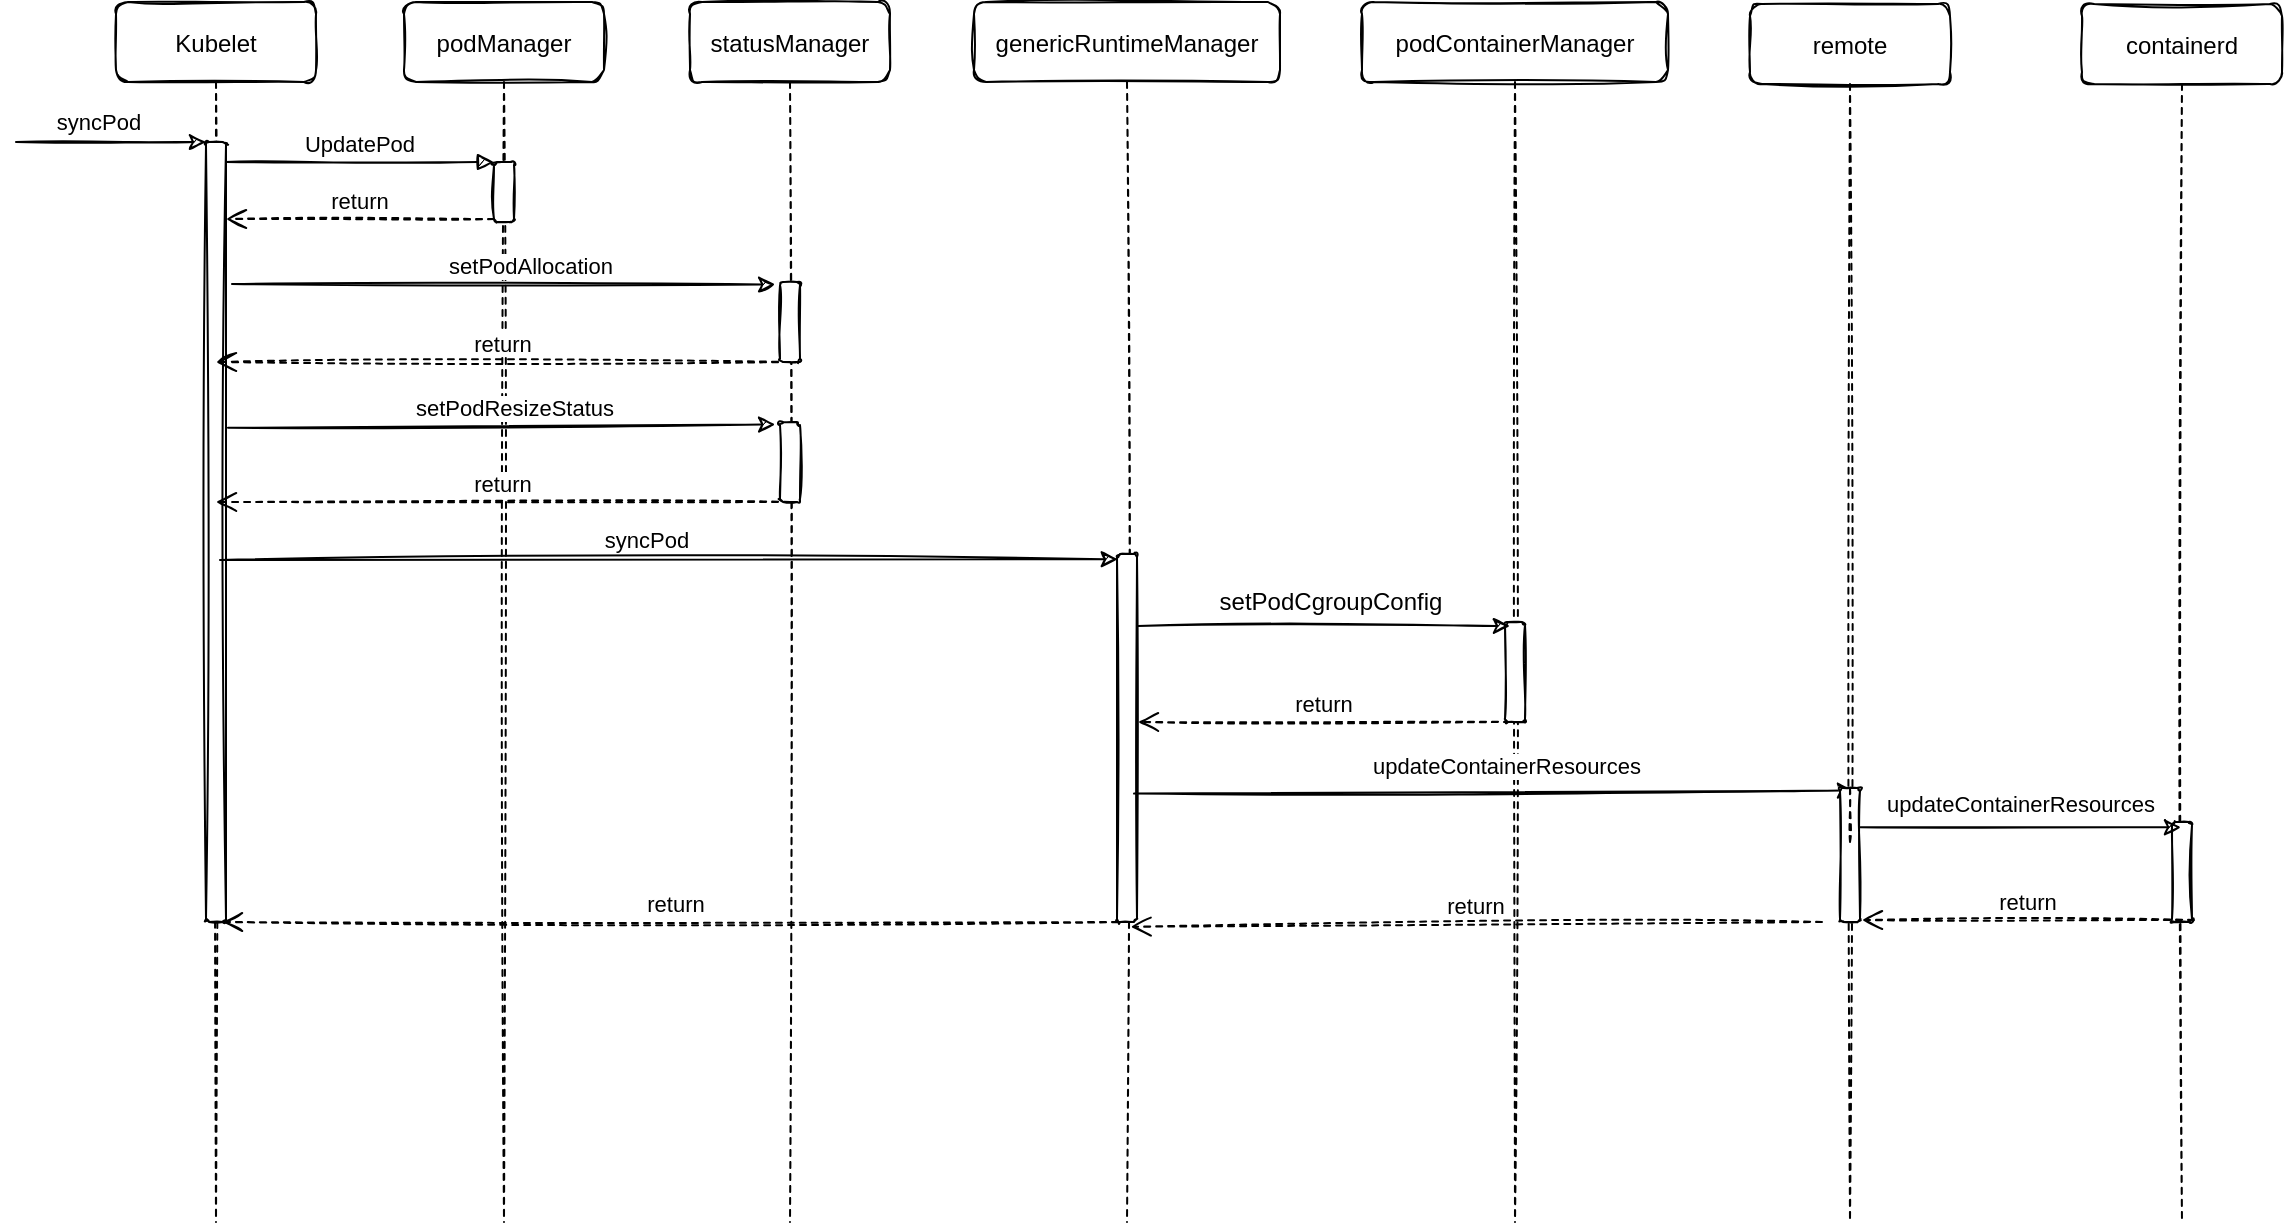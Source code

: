 <mxfile version="15.5.0" type="github">
  <diagram id="kgpKYQtTHZ0yAKxKKP6v" name="Page-1">
    <mxGraphModel dx="1422" dy="794" grid="1" gridSize="10" guides="1" tooltips="1" connect="1" arrows="1" fold="1" page="1" pageScale="1" pageWidth="850" pageHeight="1100" math="0" shadow="0">
      <root>
        <mxCell id="0" />
        <mxCell id="1" parent="0" />
        <mxCell id="3nuBFxr9cyL0pnOWT2aG-1" value="Kubelet" style="shape=umlLifeline;perimeter=lifelinePerimeter;container=1;collapsible=0;recursiveResize=0;shadow=0;strokeWidth=1;rounded=1;sketch=1;" parent="1" vertex="1">
          <mxGeometry x="93" y="80" width="100" height="610" as="geometry" />
        </mxCell>
        <mxCell id="3nuBFxr9cyL0pnOWT2aG-2" value="" style="points=[];perimeter=orthogonalPerimeter;shadow=0;strokeWidth=1;rounded=1;sketch=1;" parent="3nuBFxr9cyL0pnOWT2aG-1" vertex="1">
          <mxGeometry x="45" y="70" width="10" height="390" as="geometry" />
        </mxCell>
        <mxCell id="mIXVUf0EgtsAIi1GxRL5-1" value="" style="endArrow=classic;html=1;sketch=1;" parent="3nuBFxr9cyL0pnOWT2aG-1" edge="1">
          <mxGeometry width="50" height="50" relative="1" as="geometry">
            <mxPoint x="-50" y="70" as="sourcePoint" />
            <mxPoint x="45" y="70" as="targetPoint" />
          </mxGeometry>
        </mxCell>
        <mxCell id="mIXVUf0EgtsAIi1GxRL5-2" value="syncPod" style="edgeLabel;html=1;align=center;verticalAlign=middle;resizable=0;points=[];rounded=1;sketch=1;" parent="mIXVUf0EgtsAIi1GxRL5-1" vertex="1" connectable="0">
          <mxGeometry x="-0.145" y="1" relative="1" as="geometry">
            <mxPoint y="-9" as="offset" />
          </mxGeometry>
        </mxCell>
        <mxCell id="3nuBFxr9cyL0pnOWT2aG-5" value="podManager" style="shape=umlLifeline;perimeter=lifelinePerimeter;container=1;collapsible=0;recursiveResize=0;shadow=0;strokeWidth=1;rounded=1;sketch=1;" parent="1" vertex="1">
          <mxGeometry x="237" y="80" width="100" height="610" as="geometry" />
        </mxCell>
        <mxCell id="3nuBFxr9cyL0pnOWT2aG-6" value="" style="points=[];perimeter=orthogonalPerimeter;shadow=0;strokeWidth=1;rounded=1;sketch=1;" parent="3nuBFxr9cyL0pnOWT2aG-5" vertex="1">
          <mxGeometry x="45" y="80" width="10" height="30" as="geometry" />
        </mxCell>
        <mxCell id="3nuBFxr9cyL0pnOWT2aG-7" value="return" style="verticalAlign=bottom;endArrow=open;dashed=1;endSize=8;exitX=0;exitY=0.95;shadow=0;strokeWidth=1;sketch=1;" parent="1" source="3nuBFxr9cyL0pnOWT2aG-6" target="3nuBFxr9cyL0pnOWT2aG-2" edge="1">
          <mxGeometry relative="1" as="geometry">
            <mxPoint x="230" y="236" as="targetPoint" />
          </mxGeometry>
        </mxCell>
        <mxCell id="3nuBFxr9cyL0pnOWT2aG-8" value="UpdatePod" style="verticalAlign=bottom;endArrow=block;entryX=0;entryY=0;shadow=0;strokeWidth=1;sketch=1;" parent="1" source="3nuBFxr9cyL0pnOWT2aG-2" target="3nuBFxr9cyL0pnOWT2aG-6" edge="1">
          <mxGeometry relative="1" as="geometry">
            <mxPoint x="230" y="160" as="sourcePoint" />
          </mxGeometry>
        </mxCell>
        <mxCell id="mIXVUf0EgtsAIi1GxRL5-3" value="statusManager" style="shape=umlLifeline;perimeter=lifelinePerimeter;container=1;collapsible=0;recursiveResize=0;shadow=0;strokeWidth=1;rounded=1;sketch=1;" parent="1" vertex="1">
          <mxGeometry x="380" y="80" width="100" height="610" as="geometry" />
        </mxCell>
        <mxCell id="mIXVUf0EgtsAIi1GxRL5-4" value="" style="points=[];perimeter=orthogonalPerimeter;shadow=0;strokeWidth=1;rounded=1;sketch=1;" parent="mIXVUf0EgtsAIi1GxRL5-3" vertex="1">
          <mxGeometry x="45" y="140" width="10" height="40" as="geometry" />
        </mxCell>
        <mxCell id="mIXVUf0EgtsAIi1GxRL5-10" value="" style="points=[];perimeter=orthogonalPerimeter;shadow=0;strokeWidth=1;rounded=1;sketch=1;" parent="mIXVUf0EgtsAIi1GxRL5-3" vertex="1">
          <mxGeometry x="45" y="210" width="10" height="40" as="geometry" />
        </mxCell>
        <mxCell id="mIXVUf0EgtsAIi1GxRL5-11" value="" style="endArrow=classic;html=1;entryX=-0.24;entryY=0.031;entryDx=0;entryDy=0;entryPerimeter=0;exitX=0.56;exitY=0.433;exitDx=0;exitDy=0;exitPerimeter=0;sketch=1;" parent="mIXVUf0EgtsAIi1GxRL5-3" target="mIXVUf0EgtsAIi1GxRL5-10" edge="1">
          <mxGeometry width="50" height="50" relative="1" as="geometry">
            <mxPoint x="-231" y="212.89" as="sourcePoint" />
            <mxPoint x="-45" y="260" as="targetPoint" />
          </mxGeometry>
        </mxCell>
        <mxCell id="mIXVUf0EgtsAIi1GxRL5-12" value="setPodResizeStatus" style="edgeLabel;html=1;align=center;verticalAlign=middle;resizable=0;points=[];rounded=1;sketch=1;" parent="mIXVUf0EgtsAIi1GxRL5-11" vertex="1" connectable="0">
          <mxGeometry x="0.094" y="1" relative="1" as="geometry">
            <mxPoint x="-7" y="-8" as="offset" />
          </mxGeometry>
        </mxCell>
        <mxCell id="mIXVUf0EgtsAIi1GxRL5-13" value="return" style="verticalAlign=bottom;endArrow=open;dashed=1;endSize=8;shadow=0;strokeWidth=1;sketch=1;" parent="mIXVUf0EgtsAIi1GxRL5-3" edge="1">
          <mxGeometry relative="1" as="geometry">
            <mxPoint x="-237" y="250" as="targetPoint" />
            <mxPoint x="50" y="250" as="sourcePoint" />
          </mxGeometry>
        </mxCell>
        <mxCell id="mIXVUf0EgtsAIi1GxRL5-6" value="" style="endArrow=classic;html=1;entryX=-0.24;entryY=0.031;entryDx=0;entryDy=0;entryPerimeter=0;sketch=1;" parent="1" target="mIXVUf0EgtsAIi1GxRL5-4" edge="1">
          <mxGeometry width="50" height="50" relative="1" as="geometry">
            <mxPoint x="151" y="221" as="sourcePoint" />
            <mxPoint x="335" y="270" as="targetPoint" />
          </mxGeometry>
        </mxCell>
        <mxCell id="mIXVUf0EgtsAIi1GxRL5-7" value="setPodAllocation" style="edgeLabel;html=1;align=center;verticalAlign=middle;resizable=0;points=[];rounded=1;sketch=1;" parent="mIXVUf0EgtsAIi1GxRL5-6" vertex="1" connectable="0">
          <mxGeometry x="0.094" y="1" relative="1" as="geometry">
            <mxPoint y="-8" as="offset" />
          </mxGeometry>
        </mxCell>
        <mxCell id="mIXVUf0EgtsAIi1GxRL5-9" value="return" style="verticalAlign=bottom;endArrow=open;dashed=1;endSize=8;shadow=0;strokeWidth=1;sketch=1;" parent="1" edge="1">
          <mxGeometry relative="1" as="geometry">
            <mxPoint x="143" y="260" as="targetPoint" />
            <mxPoint x="430" y="260" as="sourcePoint" />
          </mxGeometry>
        </mxCell>
        <mxCell id="mIXVUf0EgtsAIi1GxRL5-26" value="genericRuntimeManager" style="shape=umlLifeline;perimeter=lifelinePerimeter;container=1;collapsible=0;recursiveResize=0;shadow=0;strokeWidth=1;rounded=1;sketch=1;" parent="1" vertex="1">
          <mxGeometry x="522" y="80" width="153" height="610" as="geometry" />
        </mxCell>
        <mxCell id="mIXVUf0EgtsAIi1GxRL5-28" value="" style="points=[];perimeter=orthogonalPerimeter;shadow=0;strokeWidth=1;rounded=1;sketch=1;" parent="mIXVUf0EgtsAIi1GxRL5-26" vertex="1">
          <mxGeometry x="71.5" y="276" width="10" height="184" as="geometry" />
        </mxCell>
        <mxCell id="mIXVUf0EgtsAIi1GxRL5-32" value="" style="endArrow=classic;html=1;entryX=0.47;entryY=0.58;entryDx=0;entryDy=0;entryPerimeter=0;sketch=1;" parent="1" edge="1">
          <mxGeometry width="50" height="50" relative="1" as="geometry">
            <mxPoint x="145" y="359" as="sourcePoint" />
            <mxPoint x="593.91" y="358.6" as="targetPoint" />
          </mxGeometry>
        </mxCell>
        <mxCell id="mIXVUf0EgtsAIi1GxRL5-33" value="syncPod" style="edgeLabel;html=1;align=center;verticalAlign=middle;resizable=0;points=[];rounded=1;sketch=1;" parent="mIXVUf0EgtsAIi1GxRL5-32" vertex="1" connectable="0">
          <mxGeometry x="-0.053" y="4" relative="1" as="geometry">
            <mxPoint y="-6" as="offset" />
          </mxGeometry>
        </mxCell>
        <mxCell id="mIXVUf0EgtsAIi1GxRL5-34" value="podContainerManager" style="shape=umlLifeline;perimeter=lifelinePerimeter;container=1;collapsible=0;recursiveResize=0;shadow=0;strokeWidth=1;rounded=1;sketch=1;" parent="1" vertex="1">
          <mxGeometry x="716" y="80" width="153" height="610" as="geometry" />
        </mxCell>
        <mxCell id="mIXVUf0EgtsAIi1GxRL5-35" value="" style="points=[];perimeter=orthogonalPerimeter;shadow=0;strokeWidth=1;rounded=1;sketch=1;" parent="mIXVUf0EgtsAIi1GxRL5-34" vertex="1">
          <mxGeometry x="71.5" y="310" width="10" height="50" as="geometry" />
        </mxCell>
        <mxCell id="mIXVUf0EgtsAIi1GxRL5-38" value="return" style="verticalAlign=bottom;endArrow=open;dashed=1;endSize=8;shadow=0;strokeWidth=1;sketch=1;" parent="mIXVUf0EgtsAIi1GxRL5-34" edge="1">
          <mxGeometry relative="1" as="geometry">
            <mxPoint x="-112" y="360" as="targetPoint" />
            <mxPoint x="74" y="360" as="sourcePoint" />
          </mxGeometry>
        </mxCell>
        <mxCell id="mIXVUf0EgtsAIi1GxRL5-36" value="" style="endArrow=classic;html=1;sketch=1;" parent="1" edge="1">
          <mxGeometry width="50" height="50" relative="1" as="geometry">
            <mxPoint x="604" y="392" as="sourcePoint" />
            <mxPoint x="790" y="392" as="targetPoint" />
          </mxGeometry>
        </mxCell>
        <mxCell id="mIXVUf0EgtsAIi1GxRL5-37" value="setPodCgroupConfig" style="text;html=1;align=center;verticalAlign=middle;resizable=0;points=[];autosize=1;strokeColor=none;fillColor=none;rounded=1;sketch=1;" parent="1" vertex="1">
          <mxGeometry x="635" y="370" width="130" height="20" as="geometry" />
        </mxCell>
        <mxCell id="mIXVUf0EgtsAIi1GxRL5-39" value="remote" style="shape=umlLifeline;perimeter=lifelinePerimeter;container=1;collapsible=0;recursiveResize=0;shadow=0;strokeWidth=1;rounded=1;sketch=1;" parent="1" vertex="1">
          <mxGeometry x="910" y="81" width="100" height="609" as="geometry" />
        </mxCell>
        <mxCell id="mIXVUf0EgtsAIi1GxRL5-51" value="return" style="verticalAlign=bottom;endArrow=open;dashed=1;endSize=8;shadow=0;strokeWidth=1;entryX=0.512;entryY=0.758;entryDx=0;entryDy=0;entryPerimeter=0;sketch=1;" parent="mIXVUf0EgtsAIi1GxRL5-39" target="mIXVUf0EgtsAIi1GxRL5-26" edge="1">
          <mxGeometry relative="1" as="geometry">
            <mxPoint x="-130" y="459" as="targetPoint" />
            <mxPoint x="36" y="459" as="sourcePoint" />
          </mxGeometry>
        </mxCell>
        <mxCell id="mIXVUf0EgtsAIi1GxRL5-43" value="" style="endArrow=classic;html=1;exitX=0.523;exitY=0.823;exitDx=0;exitDy=0;exitPerimeter=0;entryX=0.52;entryY=0.631;entryDx=0;entryDy=0;entryPerimeter=0;sketch=1;" parent="1" edge="1">
          <mxGeometry width="50" height="50" relative="1" as="geometry">
            <mxPoint x="602.019" y="475.81" as="sourcePoint" />
            <mxPoint x="962" y="474.279" as="targetPoint" />
          </mxGeometry>
        </mxCell>
        <mxCell id="mIXVUf0EgtsAIi1GxRL5-45" value="updateContainerResources" style="edgeLabel;html=1;align=center;verticalAlign=middle;resizable=0;points=[];rounded=1;sketch=1;" parent="mIXVUf0EgtsAIi1GxRL5-43" vertex="1" connectable="0">
          <mxGeometry x="-0.169" y="-2" relative="1" as="geometry">
            <mxPoint x="36" y="-15" as="offset" />
          </mxGeometry>
        </mxCell>
        <mxCell id="mIXVUf0EgtsAIi1GxRL5-40" value="" style="points=[];perimeter=orthogonalPerimeter;shadow=0;strokeWidth=1;rounded=1;sketch=1;" parent="1" vertex="1">
          <mxGeometry x="955" y="473" width="10" height="67" as="geometry" />
        </mxCell>
        <mxCell id="mIXVUf0EgtsAIi1GxRL5-44" value="" style="verticalAlign=bottom;endArrow=none;dashed=1;endSize=8;shadow=0;strokeWidth=1;sketch=1;" parent="1" target="mIXVUf0EgtsAIi1GxRL5-40" edge="1">
          <mxGeometry relative="1" as="geometry">
            <mxPoint x="601" y="500" as="targetPoint" />
            <mxPoint x="960" y="500" as="sourcePoint" />
          </mxGeometry>
        </mxCell>
        <mxCell id="mIXVUf0EgtsAIi1GxRL5-46" value="containerd" style="shape=umlLifeline;perimeter=lifelinePerimeter;container=1;collapsible=0;recursiveResize=0;shadow=0;strokeWidth=1;rounded=1;sketch=1;" parent="1" vertex="1">
          <mxGeometry x="1076" y="81" width="100" height="609" as="geometry" />
        </mxCell>
        <mxCell id="mIXVUf0EgtsAIi1GxRL5-48" value="" style="points=[];perimeter=orthogonalPerimeter;shadow=0;strokeWidth=1;rounded=1;sketch=1;" parent="mIXVUf0EgtsAIi1GxRL5-46" vertex="1">
          <mxGeometry x="45" y="409" width="10" height="50" as="geometry" />
        </mxCell>
        <mxCell id="mIXVUf0EgtsAIi1GxRL5-50" value="return" style="verticalAlign=bottom;endArrow=open;dashed=1;endSize=8;shadow=0;strokeWidth=1;sketch=1;" parent="mIXVUf0EgtsAIi1GxRL5-46" edge="1">
          <mxGeometry relative="1" as="geometry">
            <mxPoint x="-110" y="458" as="targetPoint" />
            <mxPoint x="56" y="458" as="sourcePoint" />
          </mxGeometry>
        </mxCell>
        <mxCell id="mIXVUf0EgtsAIi1GxRL5-47" value="" style="endArrow=classic;html=1;exitX=0.552;exitY=0.676;exitDx=0;exitDy=0;exitPerimeter=0;sketch=1;" parent="1" source="mIXVUf0EgtsAIi1GxRL5-39" target="mIXVUf0EgtsAIi1GxRL5-46" edge="1">
          <mxGeometry width="50" height="50" relative="1" as="geometry">
            <mxPoint x="860" y="310" as="sourcePoint" />
            <mxPoint x="910" y="260" as="targetPoint" />
          </mxGeometry>
        </mxCell>
        <mxCell id="mIXVUf0EgtsAIi1GxRL5-49" value="updateContainerResources" style="edgeLabel;html=1;align=center;verticalAlign=middle;resizable=0;points=[];rounded=1;sketch=1;" parent="1" vertex="1" connectable="0">
          <mxGeometry x="1044.996" y="481.172" as="geometry" />
        </mxCell>
        <mxCell id="mIXVUf0EgtsAIi1GxRL5-53" value="return" style="verticalAlign=bottom;endArrow=open;dashed=1;endSize=8;shadow=0;strokeWidth=1;sketch=1;" parent="1" edge="1">
          <mxGeometry relative="1" as="geometry">
            <mxPoint x="146" y="540" as="targetPoint" />
            <mxPoint x="600" y="540" as="sourcePoint" />
          </mxGeometry>
        </mxCell>
      </root>
    </mxGraphModel>
  </diagram>
</mxfile>
